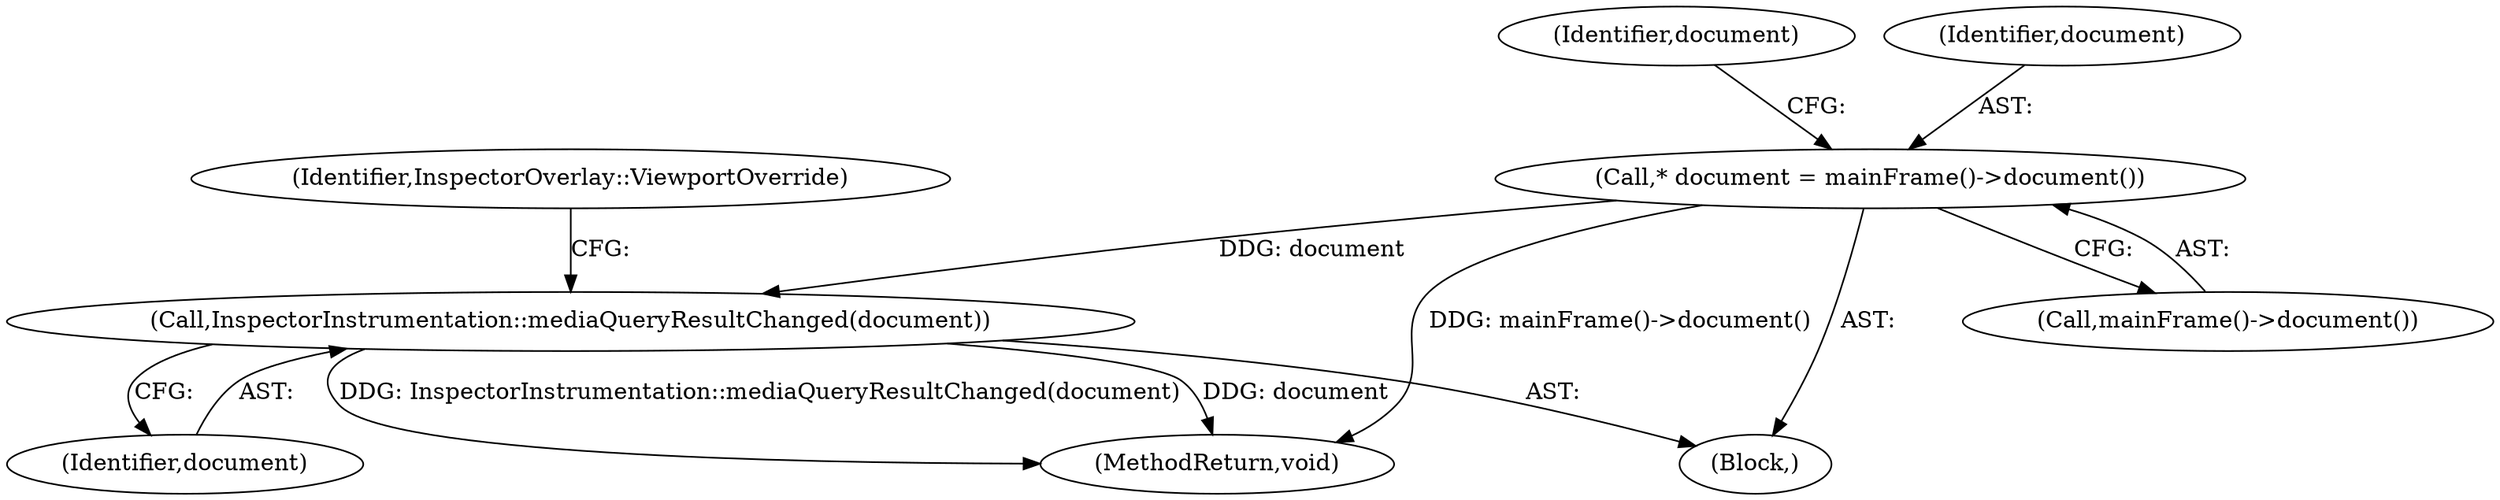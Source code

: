 digraph "0_Chrome_d4cd2b2c0953ad7e9fa988c234eb9361be80fe81_17@API" {
"1000138" [label="(Call,* document = mainFrame()->document())"];
"1000145" [label="(Call,InspectorInstrumentation::mediaQueryResultChanged(document))"];
"1000138" [label="(Call,* document = mainFrame()->document())"];
"1000146" [label="(Identifier,document)"];
"1000148" [label="(Identifier,InspectorOverlay::ViewportOverride)"];
"1000142" [label="(Identifier,document)"];
"1000171" [label="(MethodReturn,void)"];
"1000139" [label="(Identifier,document)"];
"1000106" [label="(Block,)"];
"1000145" [label="(Call,InspectorInstrumentation::mediaQueryResultChanged(document))"];
"1000140" [label="(Call,mainFrame()->document())"];
"1000138" -> "1000106"  [label="AST: "];
"1000138" -> "1000140"  [label="CFG: "];
"1000139" -> "1000138"  [label="AST: "];
"1000140" -> "1000138"  [label="AST: "];
"1000142" -> "1000138"  [label="CFG: "];
"1000138" -> "1000171"  [label="DDG: mainFrame()->document()"];
"1000138" -> "1000145"  [label="DDG: document"];
"1000145" -> "1000106"  [label="AST: "];
"1000145" -> "1000146"  [label="CFG: "];
"1000146" -> "1000145"  [label="AST: "];
"1000148" -> "1000145"  [label="CFG: "];
"1000145" -> "1000171"  [label="DDG: InspectorInstrumentation::mediaQueryResultChanged(document)"];
"1000145" -> "1000171"  [label="DDG: document"];
}
